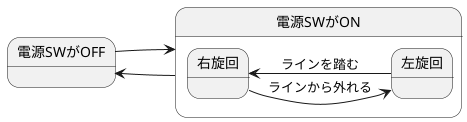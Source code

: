 @startuml 演習6-5
left to right direction
state 電源SWがOFF{
}
state 電源SWがON{
    state 右旋回{
    }
    state 左旋回{
    }
}
電源SWがOFF --> 電源SWがON
電源SWがOFF <-- 電源SWがON
右旋回 --> 左旋回 :ラインから外れる
右旋回 <-- 左旋回 :ラインを踏む
@enduml
